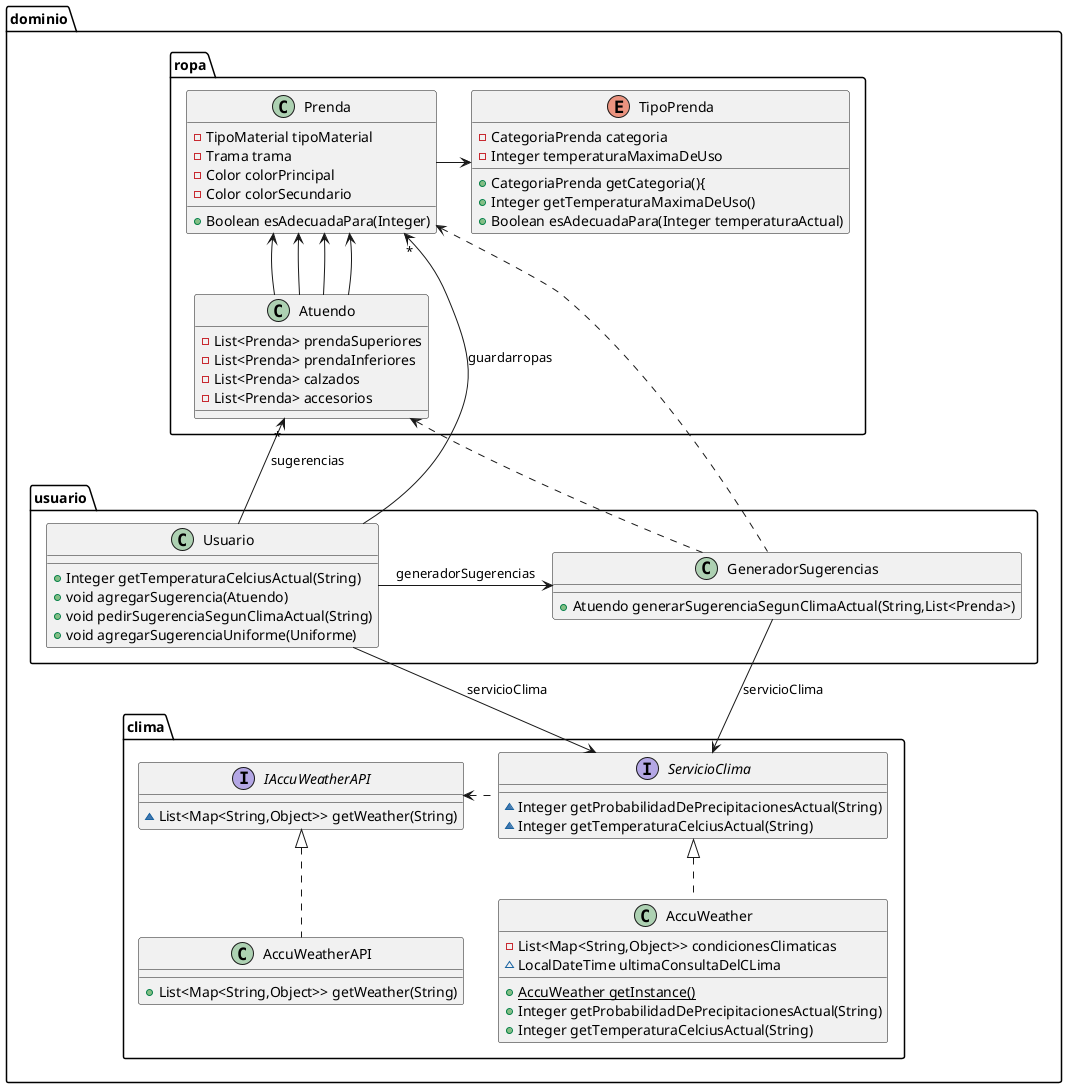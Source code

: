 @startuml
class dominio.clima.AccuWeatherAPI {
+ List<Map<String,Object>> getWeather(String)
}
interface dominio.clima.IAccuWeatherAPI {
~ List<Map<String,Object>> getWeather(String)
}
class dominio.usuario.Usuario {
+ Integer getTemperaturaCelciusActual(String)
+ void agregarSugerencia(Atuendo)
+ void pedirSugerenciaSegunClimaActual(String)
+ void agregarSugerenciaUniforme(Uniforme)
}
class dominio.clima.AccuWeather {
- List<Map<String,Object>> condicionesClimaticas
~ LocalDateTime ultimaConsultaDelCLima
+ {static} AccuWeather getInstance()
+ Integer getProbabilidadDePrecipitacionesActual(String)
+ Integer getTemperaturaCelciusActual(String)
}
class dominio.usuario.GeneradorSugerencias {
+ Atuendo generarSugerenciaSegunClimaActual(String,List<Prenda>)
}
interface dominio.clima.ServicioClima {
~ Integer getProbabilidadDePrecipitacionesActual(String)
~ Integer getTemperaturaCelciusActual(String)
}
class dominio.ropa.Prenda {
- TipoMaterial tipoMaterial
- Trama trama
- Color colorPrincipal
- Color colorSecundario
+ Boolean esAdecuadaPara(Integer)
}
class dominio.ropa.Atuendo {
- List<Prenda> prendaSuperiores
- List<Prenda> prendaInferiores
- List<Prenda> calzados
- List<Prenda> accesorios
}
enum dominio.ropa.TipoPrenda {
- CategoriaPrenda categoria
- Integer temperaturaMaximaDeUso
+ CategoriaPrenda getCategoria(){
+ Integer getTemperaturaMaximaDeUso()
+ Boolean esAdecuadaPara(Integer temperaturaActual)
}

dominio.ropa.TipoPrenda <--left dominio.ropa.Prenda

dominio.ropa.Prenda <-- dominio.ropa.Atuendo
dominio.ropa.Prenda <-- dominio.ropa.Atuendo
dominio.ropa.Prenda <-- dominio.ropa.Atuendo
dominio.ropa.Prenda <-- dominio.ropa.Atuendo

dominio.ropa.Prenda "*" <-- dominio.usuario.Usuario: guardarropas
dominio.ropa.Atuendo "*" <-- dominio.usuario.Usuario: sugerencias
dominio.usuario.GeneradorSugerencias <--left dominio.usuario.Usuario: generadorSugerencias
dominio.clima.ServicioClima <--up dominio.usuario.Usuario: servicioClima
dominio.clima.ServicioClima <--up dominio.usuario.GeneradorSugerencias: servicioClima
dominio.clima.IAccuWeatherAPI <..right dominio.clima.ServicioClima
dominio.ropa.Atuendo <.. dominio.usuario.GeneradorSugerencias
dominio.ropa.Prenda <.. dominio.usuario.GeneradorSugerencias

dominio.clima.IAccuWeatherAPI <|.. dominio.clima.AccuWeatherAPI
dominio.clima.ServicioClima <|.. dominio.clima.AccuWeather

@enduml